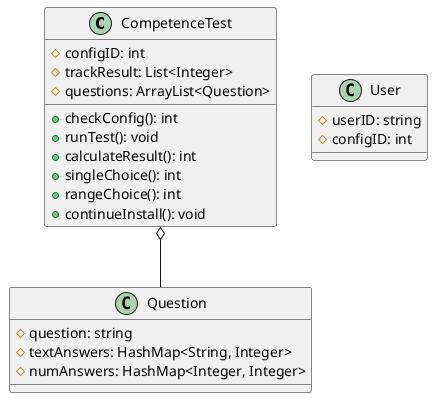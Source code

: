 @startuml
'https://plantuml.com/class-diagram

class CompetenceTest {
    #configID: int
    #trackResult: List<Integer>
    #questions: ArrayList<Question>

    +checkConfig(): int
    +runTest(): void
    +calculateResult(): int
    +singleChoice(): int
    +rangeChoice(): int
    +continueInstall(): void

}

class Question {
    #question: string
    #textAnswers: HashMap<String, Integer>
    #numAnswers: HashMap<Integer, Integer>
}

class User {
    #userID: string
    #configID: int
}

CompetenceTest o-- Question
@enduml
